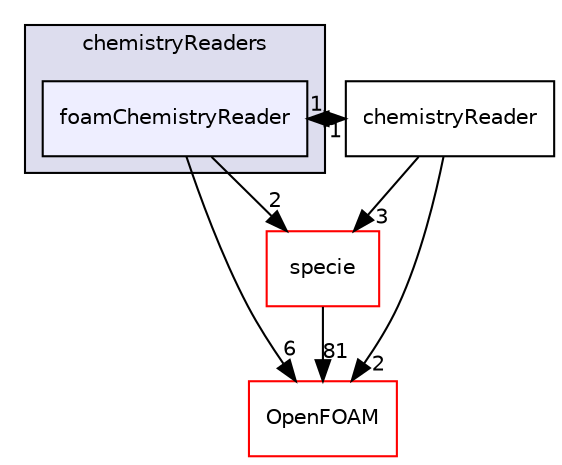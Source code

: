 digraph "src/thermophysicalModels/reactionThermo/chemistryReaders/foamChemistryReader" {
  bgcolor=transparent;
  compound=true
  node [ fontsize="10", fontname="Helvetica"];
  edge [ labelfontsize="10", labelfontname="Helvetica"];
  subgraph clusterdir_d6ca8f970bca45fc70c046b4a0fab377 {
    graph [ bgcolor="#ddddee", pencolor="black", label="chemistryReaders" fontname="Helvetica", fontsize="10", URL="dir_d6ca8f970bca45fc70c046b4a0fab377.html"]
  dir_2ba4f0e1614a85d9fb2379d73acf4e3f [shape=box, label="foamChemistryReader", style="filled", fillcolor="#eeeeff", pencolor="black", URL="dir_2ba4f0e1614a85d9fb2379d73acf4e3f.html"];
  }
  dir_5c4bf53b114f4c9237cd4ef0431fc9bd [shape=box label="specie" color="red" URL="dir_5c4bf53b114f4c9237cd4ef0431fc9bd.html"];
  dir_c5473ff19b20e6ec4dfe5c310b3778a8 [shape=box label="OpenFOAM" color="red" URL="dir_c5473ff19b20e6ec4dfe5c310b3778a8.html"];
  dir_138e52da766a648956709a4f09492c68 [shape=box label="chemistryReader" URL="dir_138e52da766a648956709a4f09492c68.html"];
  dir_5c4bf53b114f4c9237cd4ef0431fc9bd->dir_c5473ff19b20e6ec4dfe5c310b3778a8 [headlabel="81", labeldistance=1.5 headhref="dir_001243_001898.html"];
  dir_2ba4f0e1614a85d9fb2379d73acf4e3f->dir_5c4bf53b114f4c9237cd4ef0431fc9bd [headlabel="2", labeldistance=1.5 headhref="dir_002894_001243.html"];
  dir_2ba4f0e1614a85d9fb2379d73acf4e3f->dir_c5473ff19b20e6ec4dfe5c310b3778a8 [headlabel="6", labeldistance=1.5 headhref="dir_002894_001898.html"];
  dir_2ba4f0e1614a85d9fb2379d73acf4e3f->dir_138e52da766a648956709a4f09492c68 [headlabel="1", labeldistance=1.5 headhref="dir_002894_002892.html"];
  dir_138e52da766a648956709a4f09492c68->dir_5c4bf53b114f4c9237cd4ef0431fc9bd [headlabel="3", labeldistance=1.5 headhref="dir_002892_001243.html"];
  dir_138e52da766a648956709a4f09492c68->dir_2ba4f0e1614a85d9fb2379d73acf4e3f [headlabel="1", labeldistance=1.5 headhref="dir_002892_002894.html"];
  dir_138e52da766a648956709a4f09492c68->dir_c5473ff19b20e6ec4dfe5c310b3778a8 [headlabel="2", labeldistance=1.5 headhref="dir_002892_001898.html"];
}
